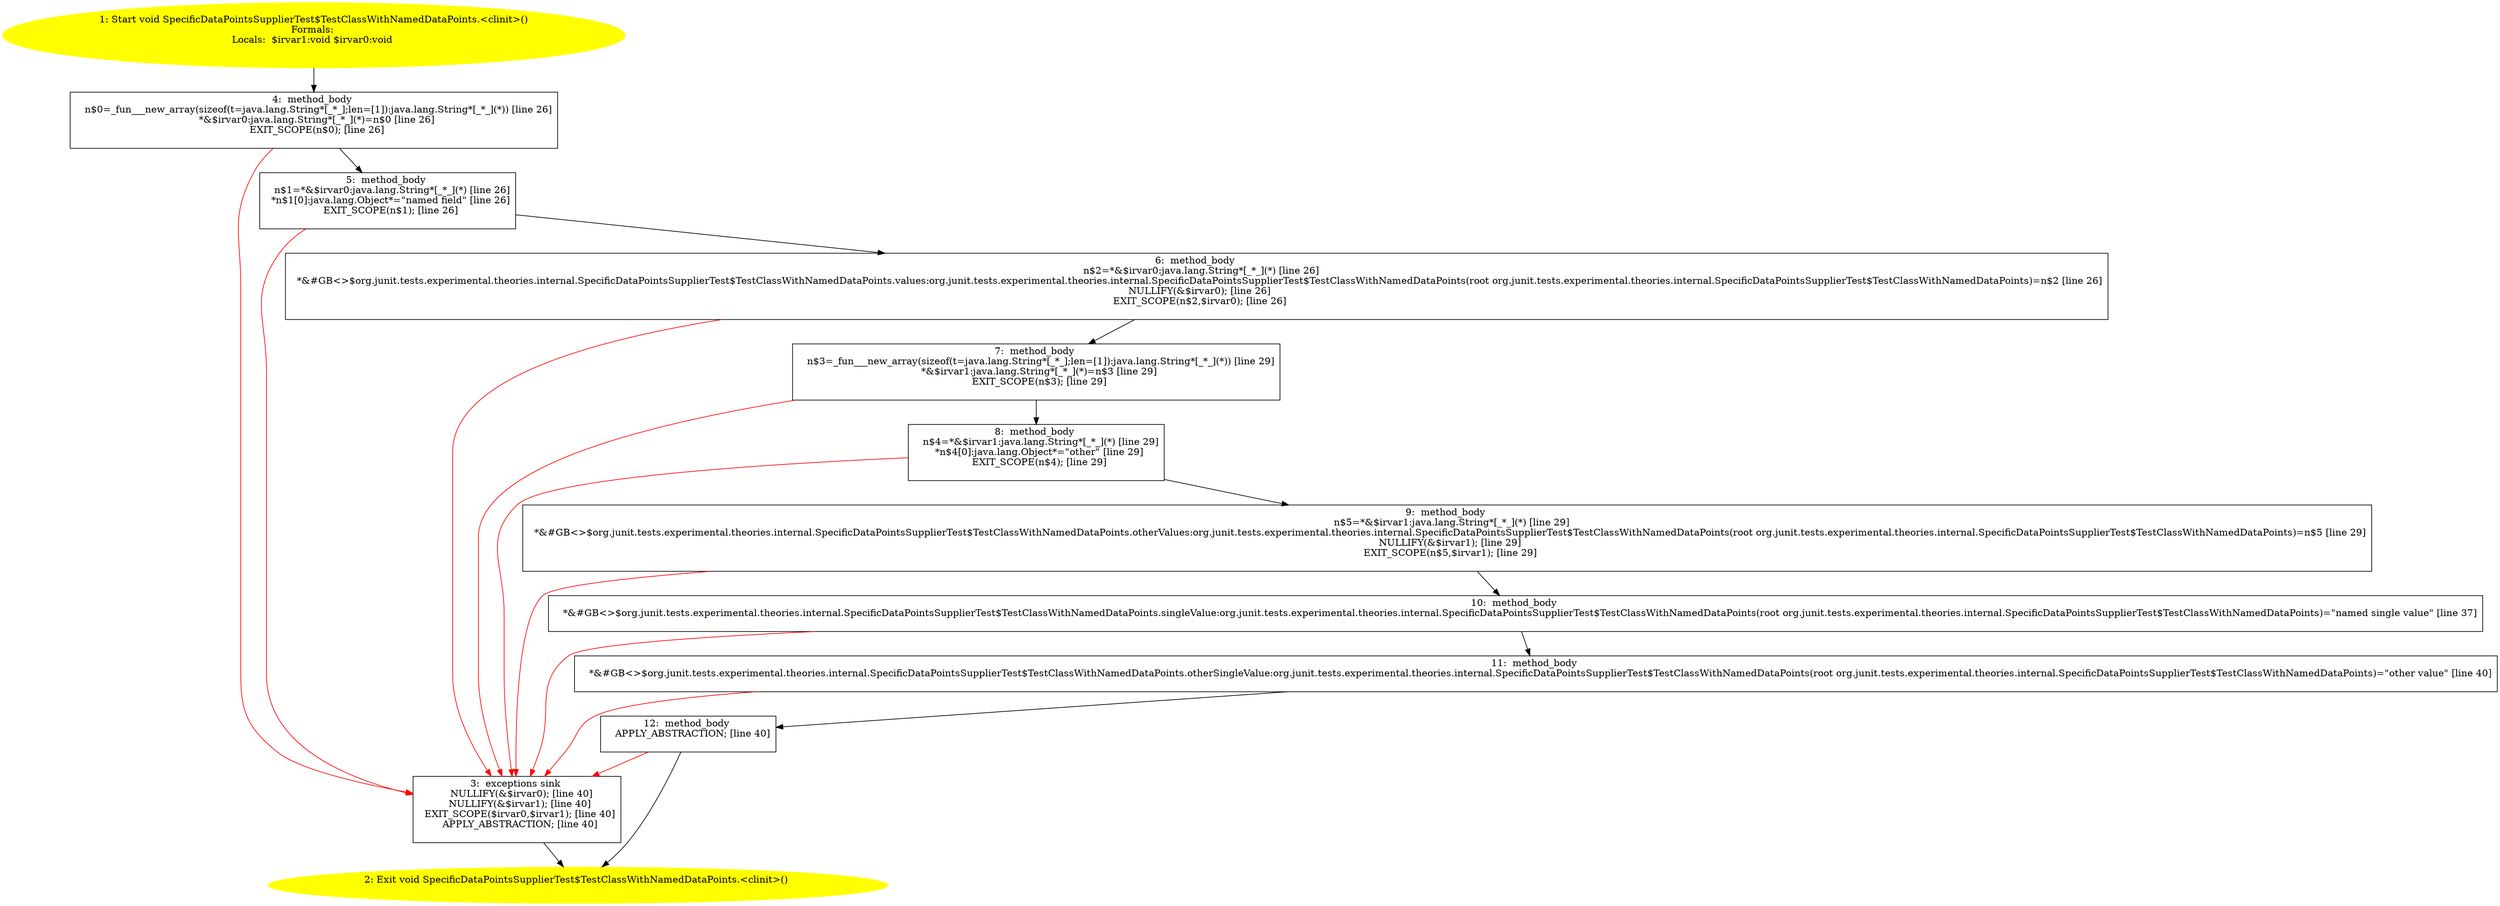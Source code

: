 /* @generated */
digraph cfg {
"org.junit.tests.experimental.theories.internal.SpecificDataPointsSupplierTest$TestClassWithNamedData.1e71605c6cc7c42709ddc37f261d8277_1" [label="1: Start void SpecificDataPointsSupplierTest$TestClassWithNamedDataPoints.<clinit>()\nFormals: \nLocals:  $irvar1:void $irvar0:void \n  " color=yellow style=filled]
	

	 "org.junit.tests.experimental.theories.internal.SpecificDataPointsSupplierTest$TestClassWithNamedData.1e71605c6cc7c42709ddc37f261d8277_1" -> "org.junit.tests.experimental.theories.internal.SpecificDataPointsSupplierTest$TestClassWithNamedData.1e71605c6cc7c42709ddc37f261d8277_4" ;
"org.junit.tests.experimental.theories.internal.SpecificDataPointsSupplierTest$TestClassWithNamedData.1e71605c6cc7c42709ddc37f261d8277_2" [label="2: Exit void SpecificDataPointsSupplierTest$TestClassWithNamedDataPoints.<clinit>() \n  " color=yellow style=filled]
	

"org.junit.tests.experimental.theories.internal.SpecificDataPointsSupplierTest$TestClassWithNamedData.1e71605c6cc7c42709ddc37f261d8277_3" [label="3:  exceptions sink \n   NULLIFY(&$irvar0); [line 40]\n  NULLIFY(&$irvar1); [line 40]\n  EXIT_SCOPE($irvar0,$irvar1); [line 40]\n  APPLY_ABSTRACTION; [line 40]\n " shape="box"]
	

	 "org.junit.tests.experimental.theories.internal.SpecificDataPointsSupplierTest$TestClassWithNamedData.1e71605c6cc7c42709ddc37f261d8277_3" -> "org.junit.tests.experimental.theories.internal.SpecificDataPointsSupplierTest$TestClassWithNamedData.1e71605c6cc7c42709ddc37f261d8277_2" ;
"org.junit.tests.experimental.theories.internal.SpecificDataPointsSupplierTest$TestClassWithNamedData.1e71605c6cc7c42709ddc37f261d8277_4" [label="4:  method_body \n   n$0=_fun___new_array(sizeof(t=java.lang.String*[_*_];len=[1]):java.lang.String*[_*_](*)) [line 26]\n  *&$irvar0:java.lang.String*[_*_](*)=n$0 [line 26]\n  EXIT_SCOPE(n$0); [line 26]\n " shape="box"]
	

	 "org.junit.tests.experimental.theories.internal.SpecificDataPointsSupplierTest$TestClassWithNamedData.1e71605c6cc7c42709ddc37f261d8277_4" -> "org.junit.tests.experimental.theories.internal.SpecificDataPointsSupplierTest$TestClassWithNamedData.1e71605c6cc7c42709ddc37f261d8277_5" ;
	 "org.junit.tests.experimental.theories.internal.SpecificDataPointsSupplierTest$TestClassWithNamedData.1e71605c6cc7c42709ddc37f261d8277_4" -> "org.junit.tests.experimental.theories.internal.SpecificDataPointsSupplierTest$TestClassWithNamedData.1e71605c6cc7c42709ddc37f261d8277_3" [color="red" ];
"org.junit.tests.experimental.theories.internal.SpecificDataPointsSupplierTest$TestClassWithNamedData.1e71605c6cc7c42709ddc37f261d8277_5" [label="5:  method_body \n   n$1=*&$irvar0:java.lang.String*[_*_](*) [line 26]\n  *n$1[0]:java.lang.Object*=\"named field\" [line 26]\n  EXIT_SCOPE(n$1); [line 26]\n " shape="box"]
	

	 "org.junit.tests.experimental.theories.internal.SpecificDataPointsSupplierTest$TestClassWithNamedData.1e71605c6cc7c42709ddc37f261d8277_5" -> "org.junit.tests.experimental.theories.internal.SpecificDataPointsSupplierTest$TestClassWithNamedData.1e71605c6cc7c42709ddc37f261d8277_6" ;
	 "org.junit.tests.experimental.theories.internal.SpecificDataPointsSupplierTest$TestClassWithNamedData.1e71605c6cc7c42709ddc37f261d8277_5" -> "org.junit.tests.experimental.theories.internal.SpecificDataPointsSupplierTest$TestClassWithNamedData.1e71605c6cc7c42709ddc37f261d8277_3" [color="red" ];
"org.junit.tests.experimental.theories.internal.SpecificDataPointsSupplierTest$TestClassWithNamedData.1e71605c6cc7c42709ddc37f261d8277_6" [label="6:  method_body \n   n$2=*&$irvar0:java.lang.String*[_*_](*) [line 26]\n  *&#GB<>$org.junit.tests.experimental.theories.internal.SpecificDataPointsSupplierTest$TestClassWithNamedDataPoints.values:org.junit.tests.experimental.theories.internal.SpecificDataPointsSupplierTest$TestClassWithNamedDataPoints(root org.junit.tests.experimental.theories.internal.SpecificDataPointsSupplierTest$TestClassWithNamedDataPoints)=n$2 [line 26]\n  NULLIFY(&$irvar0); [line 26]\n  EXIT_SCOPE(n$2,$irvar0); [line 26]\n " shape="box"]
	

	 "org.junit.tests.experimental.theories.internal.SpecificDataPointsSupplierTest$TestClassWithNamedData.1e71605c6cc7c42709ddc37f261d8277_6" -> "org.junit.tests.experimental.theories.internal.SpecificDataPointsSupplierTest$TestClassWithNamedData.1e71605c6cc7c42709ddc37f261d8277_7" ;
	 "org.junit.tests.experimental.theories.internal.SpecificDataPointsSupplierTest$TestClassWithNamedData.1e71605c6cc7c42709ddc37f261d8277_6" -> "org.junit.tests.experimental.theories.internal.SpecificDataPointsSupplierTest$TestClassWithNamedData.1e71605c6cc7c42709ddc37f261d8277_3" [color="red" ];
"org.junit.tests.experimental.theories.internal.SpecificDataPointsSupplierTest$TestClassWithNamedData.1e71605c6cc7c42709ddc37f261d8277_7" [label="7:  method_body \n   n$3=_fun___new_array(sizeof(t=java.lang.String*[_*_];len=[1]):java.lang.String*[_*_](*)) [line 29]\n  *&$irvar1:java.lang.String*[_*_](*)=n$3 [line 29]\n  EXIT_SCOPE(n$3); [line 29]\n " shape="box"]
	

	 "org.junit.tests.experimental.theories.internal.SpecificDataPointsSupplierTest$TestClassWithNamedData.1e71605c6cc7c42709ddc37f261d8277_7" -> "org.junit.tests.experimental.theories.internal.SpecificDataPointsSupplierTest$TestClassWithNamedData.1e71605c6cc7c42709ddc37f261d8277_8" ;
	 "org.junit.tests.experimental.theories.internal.SpecificDataPointsSupplierTest$TestClassWithNamedData.1e71605c6cc7c42709ddc37f261d8277_7" -> "org.junit.tests.experimental.theories.internal.SpecificDataPointsSupplierTest$TestClassWithNamedData.1e71605c6cc7c42709ddc37f261d8277_3" [color="red" ];
"org.junit.tests.experimental.theories.internal.SpecificDataPointsSupplierTest$TestClassWithNamedData.1e71605c6cc7c42709ddc37f261d8277_8" [label="8:  method_body \n   n$4=*&$irvar1:java.lang.String*[_*_](*) [line 29]\n  *n$4[0]:java.lang.Object*=\"other\" [line 29]\n  EXIT_SCOPE(n$4); [line 29]\n " shape="box"]
	

	 "org.junit.tests.experimental.theories.internal.SpecificDataPointsSupplierTest$TestClassWithNamedData.1e71605c6cc7c42709ddc37f261d8277_8" -> "org.junit.tests.experimental.theories.internal.SpecificDataPointsSupplierTest$TestClassWithNamedData.1e71605c6cc7c42709ddc37f261d8277_9" ;
	 "org.junit.tests.experimental.theories.internal.SpecificDataPointsSupplierTest$TestClassWithNamedData.1e71605c6cc7c42709ddc37f261d8277_8" -> "org.junit.tests.experimental.theories.internal.SpecificDataPointsSupplierTest$TestClassWithNamedData.1e71605c6cc7c42709ddc37f261d8277_3" [color="red" ];
"org.junit.tests.experimental.theories.internal.SpecificDataPointsSupplierTest$TestClassWithNamedData.1e71605c6cc7c42709ddc37f261d8277_9" [label="9:  method_body \n   n$5=*&$irvar1:java.lang.String*[_*_](*) [line 29]\n  *&#GB<>$org.junit.tests.experimental.theories.internal.SpecificDataPointsSupplierTest$TestClassWithNamedDataPoints.otherValues:org.junit.tests.experimental.theories.internal.SpecificDataPointsSupplierTest$TestClassWithNamedDataPoints(root org.junit.tests.experimental.theories.internal.SpecificDataPointsSupplierTest$TestClassWithNamedDataPoints)=n$5 [line 29]\n  NULLIFY(&$irvar1); [line 29]\n  EXIT_SCOPE(n$5,$irvar1); [line 29]\n " shape="box"]
	

	 "org.junit.tests.experimental.theories.internal.SpecificDataPointsSupplierTest$TestClassWithNamedData.1e71605c6cc7c42709ddc37f261d8277_9" -> "org.junit.tests.experimental.theories.internal.SpecificDataPointsSupplierTest$TestClassWithNamedData.1e71605c6cc7c42709ddc37f261d8277_10" ;
	 "org.junit.tests.experimental.theories.internal.SpecificDataPointsSupplierTest$TestClassWithNamedData.1e71605c6cc7c42709ddc37f261d8277_9" -> "org.junit.tests.experimental.theories.internal.SpecificDataPointsSupplierTest$TestClassWithNamedData.1e71605c6cc7c42709ddc37f261d8277_3" [color="red" ];
"org.junit.tests.experimental.theories.internal.SpecificDataPointsSupplierTest$TestClassWithNamedData.1e71605c6cc7c42709ddc37f261d8277_10" [label="10:  method_body \n   *&#GB<>$org.junit.tests.experimental.theories.internal.SpecificDataPointsSupplierTest$TestClassWithNamedDataPoints.singleValue:org.junit.tests.experimental.theories.internal.SpecificDataPointsSupplierTest$TestClassWithNamedDataPoints(root org.junit.tests.experimental.theories.internal.SpecificDataPointsSupplierTest$TestClassWithNamedDataPoints)=\"named single value\" [line 37]\n " shape="box"]
	

	 "org.junit.tests.experimental.theories.internal.SpecificDataPointsSupplierTest$TestClassWithNamedData.1e71605c6cc7c42709ddc37f261d8277_10" -> "org.junit.tests.experimental.theories.internal.SpecificDataPointsSupplierTest$TestClassWithNamedData.1e71605c6cc7c42709ddc37f261d8277_11" ;
	 "org.junit.tests.experimental.theories.internal.SpecificDataPointsSupplierTest$TestClassWithNamedData.1e71605c6cc7c42709ddc37f261d8277_10" -> "org.junit.tests.experimental.theories.internal.SpecificDataPointsSupplierTest$TestClassWithNamedData.1e71605c6cc7c42709ddc37f261d8277_3" [color="red" ];
"org.junit.tests.experimental.theories.internal.SpecificDataPointsSupplierTest$TestClassWithNamedData.1e71605c6cc7c42709ddc37f261d8277_11" [label="11:  method_body \n   *&#GB<>$org.junit.tests.experimental.theories.internal.SpecificDataPointsSupplierTest$TestClassWithNamedDataPoints.otherSingleValue:org.junit.tests.experimental.theories.internal.SpecificDataPointsSupplierTest$TestClassWithNamedDataPoints(root org.junit.tests.experimental.theories.internal.SpecificDataPointsSupplierTest$TestClassWithNamedDataPoints)=\"other value\" [line 40]\n " shape="box"]
	

	 "org.junit.tests.experimental.theories.internal.SpecificDataPointsSupplierTest$TestClassWithNamedData.1e71605c6cc7c42709ddc37f261d8277_11" -> "org.junit.tests.experimental.theories.internal.SpecificDataPointsSupplierTest$TestClassWithNamedData.1e71605c6cc7c42709ddc37f261d8277_12" ;
	 "org.junit.tests.experimental.theories.internal.SpecificDataPointsSupplierTest$TestClassWithNamedData.1e71605c6cc7c42709ddc37f261d8277_11" -> "org.junit.tests.experimental.theories.internal.SpecificDataPointsSupplierTest$TestClassWithNamedData.1e71605c6cc7c42709ddc37f261d8277_3" [color="red" ];
"org.junit.tests.experimental.theories.internal.SpecificDataPointsSupplierTest$TestClassWithNamedData.1e71605c6cc7c42709ddc37f261d8277_12" [label="12:  method_body \n   APPLY_ABSTRACTION; [line 40]\n " shape="box"]
	

	 "org.junit.tests.experimental.theories.internal.SpecificDataPointsSupplierTest$TestClassWithNamedData.1e71605c6cc7c42709ddc37f261d8277_12" -> "org.junit.tests.experimental.theories.internal.SpecificDataPointsSupplierTest$TestClassWithNamedData.1e71605c6cc7c42709ddc37f261d8277_2" ;
	 "org.junit.tests.experimental.theories.internal.SpecificDataPointsSupplierTest$TestClassWithNamedData.1e71605c6cc7c42709ddc37f261d8277_12" -> "org.junit.tests.experimental.theories.internal.SpecificDataPointsSupplierTest$TestClassWithNamedData.1e71605c6cc7c42709ddc37f261d8277_3" [color="red" ];
}
